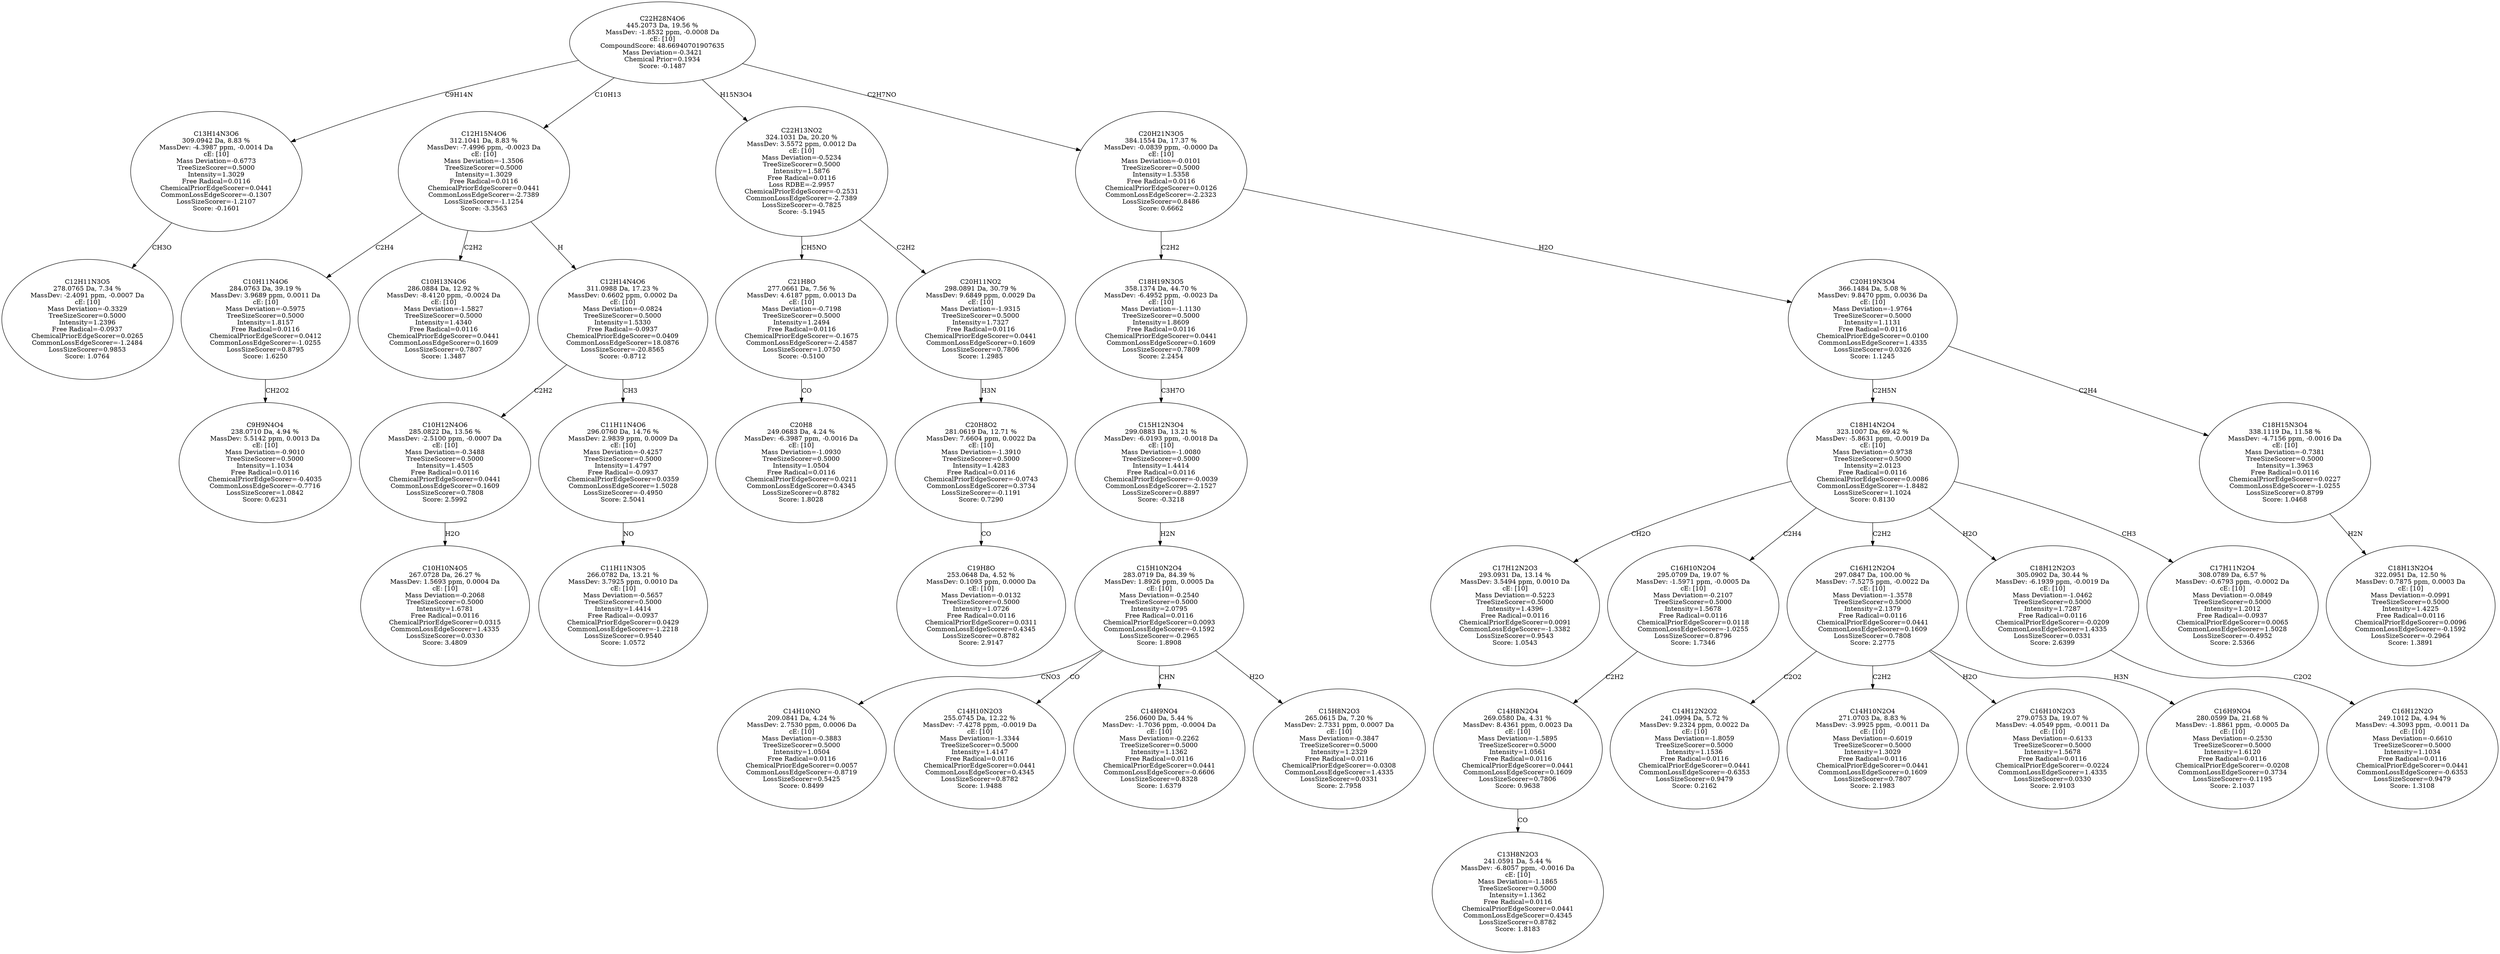 strict digraph {
v1 [label="C12H11N3O5\n278.0765 Da, 7.34 %\nMassDev: -2.4091 ppm, -0.0007 Da\ncE: [10]\nMass Deviation=-0.3329\nTreeSizeScorer=0.5000\nIntensity=1.2396\nFree Radical=-0.0937\nChemicalPriorEdgeScorer=0.0265\nCommonLossEdgeScorer=-1.2484\nLossSizeScorer=0.9853\nScore: 1.0764"];
v2 [label="C13H14N3O6\n309.0942 Da, 8.83 %\nMassDev: -4.3987 ppm, -0.0014 Da\ncE: [10]\nMass Deviation=-0.6773\nTreeSizeScorer=0.5000\nIntensity=1.3029\nFree Radical=0.0116\nChemicalPriorEdgeScorer=0.0441\nCommonLossEdgeScorer=-0.1307\nLossSizeScorer=-1.2107\nScore: -0.1601"];
v3 [label="C9H9N4O4\n238.0710 Da, 4.94 %\nMassDev: 5.5142 ppm, 0.0013 Da\ncE: [10]\nMass Deviation=-0.9010\nTreeSizeScorer=0.5000\nIntensity=1.1034\nFree Radical=0.0116\nChemicalPriorEdgeScorer=-0.4035\nCommonLossEdgeScorer=-0.7716\nLossSizeScorer=1.0842\nScore: 0.6231"];
v4 [label="C10H11N4O6\n284.0763 Da, 39.19 %\nMassDev: 3.9689 ppm, 0.0011 Da\ncE: [10]\nMass Deviation=-0.5975\nTreeSizeScorer=0.5000\nIntensity=1.8157\nFree Radical=0.0116\nChemicalPriorEdgeScorer=0.0412\nCommonLossEdgeScorer=-1.0255\nLossSizeScorer=0.8795\nScore: 1.6250"];
v5 [label="C10H13N4O6\n286.0884 Da, 12.92 %\nMassDev: -8.4120 ppm, -0.0024 Da\ncE: [10]\nMass Deviation=-1.5827\nTreeSizeScorer=0.5000\nIntensity=1.4340\nFree Radical=0.0116\nChemicalPriorEdgeScorer=0.0441\nCommonLossEdgeScorer=0.1609\nLossSizeScorer=0.7807\nScore: 1.3487"];
v6 [label="C10H10N4O5\n267.0728 Da, 26.27 %\nMassDev: 1.5693 ppm, 0.0004 Da\ncE: [10]\nMass Deviation=-0.2068\nTreeSizeScorer=0.5000\nIntensity=1.6781\nFree Radical=0.0116\nChemicalPriorEdgeScorer=0.0315\nCommonLossEdgeScorer=1.4335\nLossSizeScorer=0.0330\nScore: 3.4809"];
v7 [label="C10H12N4O6\n285.0822 Da, 13.56 %\nMassDev: -2.5100 ppm, -0.0007 Da\ncE: [10]\nMass Deviation=-0.3488\nTreeSizeScorer=0.5000\nIntensity=1.4505\nFree Radical=0.0116\nChemicalPriorEdgeScorer=0.0441\nCommonLossEdgeScorer=0.1609\nLossSizeScorer=0.7808\nScore: 2.5992"];
v8 [label="C11H11N3O5\n266.0782 Da, 13.21 %\nMassDev: 3.7925 ppm, 0.0010 Da\ncE: [10]\nMass Deviation=-0.5657\nTreeSizeScorer=0.5000\nIntensity=1.4414\nFree Radical=-0.0937\nChemicalPriorEdgeScorer=0.0429\nCommonLossEdgeScorer=-1.2218\nLossSizeScorer=0.9540\nScore: 1.0572"];
v9 [label="C11H11N4O6\n296.0760 Da, 14.76 %\nMassDev: 2.9839 ppm, 0.0009 Da\ncE: [10]\nMass Deviation=-0.4257\nTreeSizeScorer=0.5000\nIntensity=1.4797\nFree Radical=-0.0937\nChemicalPriorEdgeScorer=0.0359\nCommonLossEdgeScorer=1.5028\nLossSizeScorer=-0.4950\nScore: 2.5041"];
v10 [label="C12H14N4O6\n311.0988 Da, 17.23 %\nMassDev: 0.6602 ppm, 0.0002 Da\ncE: [10]\nMass Deviation=-0.0824\nTreeSizeScorer=0.5000\nIntensity=1.5330\nFree Radical=-0.0937\nChemicalPriorEdgeScorer=0.0409\nCommonLossEdgeScorer=18.0876\nLossSizeScorer=-20.8565\nScore: -0.8712"];
v11 [label="C12H15N4O6\n312.1041 Da, 8.83 %\nMassDev: -7.4996 ppm, -0.0023 Da\ncE: [10]\nMass Deviation=-1.3506\nTreeSizeScorer=0.5000\nIntensity=1.3029\nFree Radical=0.0116\nChemicalPriorEdgeScorer=0.0441\nCommonLossEdgeScorer=-2.7389\nLossSizeScorer=-1.1254\nScore: -3.3563"];
v12 [label="C20H8\n249.0683 Da, 4.24 %\nMassDev: -6.3987 ppm, -0.0016 Da\ncE: [10]\nMass Deviation=-1.0930\nTreeSizeScorer=0.5000\nIntensity=1.0504\nFree Radical=0.0116\nChemicalPriorEdgeScorer=0.0211\nCommonLossEdgeScorer=0.4345\nLossSizeScorer=0.8782\nScore: 1.8028"];
v13 [label="C21H8O\n277.0661 Da, 7.56 %\nMassDev: 4.6187 ppm, 0.0013 Da\ncE: [10]\nMass Deviation=-0.7198\nTreeSizeScorer=0.5000\nIntensity=1.2494\nFree Radical=0.0116\nChemicalPriorEdgeScorer=-0.1675\nCommonLossEdgeScorer=-2.4587\nLossSizeScorer=1.0750\nScore: -0.5100"];
v14 [label="C19H8O\n253.0648 Da, 4.52 %\nMassDev: 0.1093 ppm, 0.0000 Da\ncE: [10]\nMass Deviation=-0.0132\nTreeSizeScorer=0.5000\nIntensity=1.0726\nFree Radical=0.0116\nChemicalPriorEdgeScorer=0.0311\nCommonLossEdgeScorer=0.4345\nLossSizeScorer=0.8782\nScore: 2.9147"];
v15 [label="C20H8O2\n281.0619 Da, 12.71 %\nMassDev: 7.6604 ppm, 0.0022 Da\ncE: [10]\nMass Deviation=-1.3910\nTreeSizeScorer=0.5000\nIntensity=1.4283\nFree Radical=0.0116\nChemicalPriorEdgeScorer=-0.0743\nCommonLossEdgeScorer=0.3734\nLossSizeScorer=-0.1191\nScore: 0.7290"];
v16 [label="C20H11NO2\n298.0891 Da, 30.79 %\nMassDev: 9.6849 ppm, 0.0029 Da\ncE: [10]\nMass Deviation=-1.9315\nTreeSizeScorer=0.5000\nIntensity=1.7327\nFree Radical=0.0116\nChemicalPriorEdgeScorer=0.0441\nCommonLossEdgeScorer=0.1609\nLossSizeScorer=0.7806\nScore: 1.2985"];
v17 [label="C22H13NO2\n324.1031 Da, 20.20 %\nMassDev: 3.5572 ppm, 0.0012 Da\ncE: [10]\nMass Deviation=-0.5234\nTreeSizeScorer=0.5000\nIntensity=1.5876\nFree Radical=0.0116\nLoss RDBE=-2.9957\nChemicalPriorEdgeScorer=-0.2531\nCommonLossEdgeScorer=-2.7389\nLossSizeScorer=-0.7825\nScore: -5.1945"];
v18 [label="C14H10NO\n209.0841 Da, 4.24 %\nMassDev: 2.7530 ppm, 0.0006 Da\ncE: [10]\nMass Deviation=-0.3883\nTreeSizeScorer=0.5000\nIntensity=1.0504\nFree Radical=0.0116\nChemicalPriorEdgeScorer=0.0057\nCommonLossEdgeScorer=-0.8719\nLossSizeScorer=0.5425\nScore: 0.8499"];
v19 [label="C14H10N2O3\n255.0745 Da, 12.22 %\nMassDev: -7.4278 ppm, -0.0019 Da\ncE: [10]\nMass Deviation=-1.3344\nTreeSizeScorer=0.5000\nIntensity=1.4147\nFree Radical=0.0116\nChemicalPriorEdgeScorer=0.0441\nCommonLossEdgeScorer=0.4345\nLossSizeScorer=0.8782\nScore: 1.9488"];
v20 [label="C14H9NO4\n256.0600 Da, 5.44 %\nMassDev: -1.7036 ppm, -0.0004 Da\ncE: [10]\nMass Deviation=-0.2262\nTreeSizeScorer=0.5000\nIntensity=1.1362\nFree Radical=0.0116\nChemicalPriorEdgeScorer=0.0441\nCommonLossEdgeScorer=-0.6606\nLossSizeScorer=0.8328\nScore: 1.6379"];
v21 [label="C15H8N2O3\n265.0615 Da, 7.20 %\nMassDev: 2.7331 ppm, 0.0007 Da\ncE: [10]\nMass Deviation=-0.3847\nTreeSizeScorer=0.5000\nIntensity=1.2329\nFree Radical=0.0116\nChemicalPriorEdgeScorer=-0.0308\nCommonLossEdgeScorer=1.4335\nLossSizeScorer=0.0331\nScore: 2.7958"];
v22 [label="C15H10N2O4\n283.0719 Da, 84.39 %\nMassDev: 1.8926 ppm, 0.0005 Da\ncE: [10]\nMass Deviation=-0.2540\nTreeSizeScorer=0.5000\nIntensity=2.0795\nFree Radical=0.0116\nChemicalPriorEdgeScorer=0.0093\nCommonLossEdgeScorer=-0.1592\nLossSizeScorer=-0.2965\nScore: 1.8908"];
v23 [label="C15H12N3O4\n299.0883 Da, 13.21 %\nMassDev: -6.0193 ppm, -0.0018 Da\ncE: [10]\nMass Deviation=-1.0080\nTreeSizeScorer=0.5000\nIntensity=1.4414\nFree Radical=0.0116\nChemicalPriorEdgeScorer=-0.0039\nCommonLossEdgeScorer=-2.1527\nLossSizeScorer=0.8897\nScore: -0.3218"];
v24 [label="C18H19N3O5\n358.1374 Da, 44.70 %\nMassDev: -6.4952 ppm, -0.0023 Da\ncE: [10]\nMass Deviation=-1.1130\nTreeSizeScorer=0.5000\nIntensity=1.8609\nFree Radical=0.0116\nChemicalPriorEdgeScorer=0.0441\nCommonLossEdgeScorer=0.1609\nLossSizeScorer=0.7809\nScore: 2.2454"];
v25 [label="C17H12N2O3\n293.0931 Da, 13.14 %\nMassDev: 3.5494 ppm, 0.0010 Da\ncE: [10]\nMass Deviation=-0.5223\nTreeSizeScorer=0.5000\nIntensity=1.4396\nFree Radical=0.0116\nChemicalPriorEdgeScorer=0.0091\nCommonLossEdgeScorer=-1.3382\nLossSizeScorer=0.9543\nScore: 1.0543"];
v26 [label="C13H8N2O3\n241.0591 Da, 5.44 %\nMassDev: -6.8057 ppm, -0.0016 Da\ncE: [10]\nMass Deviation=-1.1865\nTreeSizeScorer=0.5000\nIntensity=1.1362\nFree Radical=0.0116\nChemicalPriorEdgeScorer=0.0441\nCommonLossEdgeScorer=0.4345\nLossSizeScorer=0.8782\nScore: 1.8183"];
v27 [label="C14H8N2O4\n269.0580 Da, 4.31 %\nMassDev: 8.4361 ppm, 0.0023 Da\ncE: [10]\nMass Deviation=-1.5895\nTreeSizeScorer=0.5000\nIntensity=1.0561\nFree Radical=0.0116\nChemicalPriorEdgeScorer=0.0441\nCommonLossEdgeScorer=0.1609\nLossSizeScorer=0.7806\nScore: 0.9638"];
v28 [label="C16H10N2O4\n295.0709 Da, 19.07 %\nMassDev: -1.5971 ppm, -0.0005 Da\ncE: [10]\nMass Deviation=-0.2107\nTreeSizeScorer=0.5000\nIntensity=1.5678\nFree Radical=0.0116\nChemicalPriorEdgeScorer=0.0118\nCommonLossEdgeScorer=-1.0255\nLossSizeScorer=0.8796\nScore: 1.7346"];
v29 [label="C14H12N2O2\n241.0994 Da, 5.72 %\nMassDev: 9.2324 ppm, 0.0022 Da\ncE: [10]\nMass Deviation=-1.8059\nTreeSizeScorer=0.5000\nIntensity=1.1536\nFree Radical=0.0116\nChemicalPriorEdgeScorer=0.0441\nCommonLossEdgeScorer=-0.6353\nLossSizeScorer=0.9479\nScore: 0.2162"];
v30 [label="C14H10N2O4\n271.0703 Da, 8.83 %\nMassDev: -3.9925 ppm, -0.0011 Da\ncE: [10]\nMass Deviation=-0.6019\nTreeSizeScorer=0.5000\nIntensity=1.3029\nFree Radical=0.0116\nChemicalPriorEdgeScorer=0.0441\nCommonLossEdgeScorer=0.1609\nLossSizeScorer=0.7807\nScore: 2.1983"];
v31 [label="C16H10N2O3\n279.0753 Da, 19.07 %\nMassDev: -4.0549 ppm, -0.0011 Da\ncE: [10]\nMass Deviation=-0.6133\nTreeSizeScorer=0.5000\nIntensity=1.5678\nFree Radical=0.0116\nChemicalPriorEdgeScorer=-0.0224\nCommonLossEdgeScorer=1.4335\nLossSizeScorer=0.0330\nScore: 2.9103"];
v32 [label="C16H9NO4\n280.0599 Da, 21.68 %\nMassDev: -1.8861 ppm, -0.0005 Da\ncE: [10]\nMass Deviation=-0.2530\nTreeSizeScorer=0.5000\nIntensity=1.6120\nFree Radical=0.0116\nChemicalPriorEdgeScorer=-0.0208\nCommonLossEdgeScorer=0.3734\nLossSizeScorer=-0.1195\nScore: 2.1037"];
v33 [label="C16H12N2O4\n297.0847 Da, 100.00 %\nMassDev: -7.5275 ppm, -0.0022 Da\ncE: [10]\nMass Deviation=-1.3578\nTreeSizeScorer=0.5000\nIntensity=2.1379\nFree Radical=0.0116\nChemicalPriorEdgeScorer=0.0441\nCommonLossEdgeScorer=0.1609\nLossSizeScorer=0.7808\nScore: 2.2775"];
v34 [label="C16H12N2O\n249.1012 Da, 4.94 %\nMassDev: -4.3093 ppm, -0.0011 Da\ncE: [10]\nMass Deviation=-0.6610\nTreeSizeScorer=0.5000\nIntensity=1.1034\nFree Radical=0.0116\nChemicalPriorEdgeScorer=0.0441\nCommonLossEdgeScorer=-0.6353\nLossSizeScorer=0.9479\nScore: 1.3108"];
v35 [label="C18H12N2O3\n305.0902 Da, 30.44 %\nMassDev: -6.1939 ppm, -0.0019 Da\ncE: [10]\nMass Deviation=-1.0462\nTreeSizeScorer=0.5000\nIntensity=1.7287\nFree Radical=0.0116\nChemicalPriorEdgeScorer=-0.0209\nCommonLossEdgeScorer=1.4335\nLossSizeScorer=0.0331\nScore: 2.6399"];
v36 [label="C17H11N2O4\n308.0789 Da, 6.57 %\nMassDev: -0.6793 ppm, -0.0002 Da\ncE: [10]\nMass Deviation=-0.0849\nTreeSizeScorer=0.5000\nIntensity=1.2012\nFree Radical=-0.0937\nChemicalPriorEdgeScorer=0.0065\nCommonLossEdgeScorer=1.5028\nLossSizeScorer=-0.4952\nScore: 2.5366"];
v37 [label="C18H14N2O4\n323.1007 Da, 69.42 %\nMassDev: -5.8631 ppm, -0.0019 Da\ncE: [10]\nMass Deviation=-0.9738\nTreeSizeScorer=0.5000\nIntensity=2.0123\nFree Radical=0.0116\nChemicalPriorEdgeScorer=0.0086\nCommonLossEdgeScorer=-1.8482\nLossSizeScorer=1.1024\nScore: 0.8130"];
v38 [label="C18H13N2O4\n322.0951 Da, 12.50 %\nMassDev: 0.7875 ppm, 0.0003 Da\ncE: [10]\nMass Deviation=-0.0991\nTreeSizeScorer=0.5000\nIntensity=1.4225\nFree Radical=0.0116\nChemicalPriorEdgeScorer=0.0096\nCommonLossEdgeScorer=-0.1592\nLossSizeScorer=-0.2964\nScore: 1.3891"];
v39 [label="C18H15N3O4\n338.1119 Da, 11.58 %\nMassDev: -4.7156 ppm, -0.0016 Da\ncE: [10]\nMass Deviation=-0.7381\nTreeSizeScorer=0.5000\nIntensity=1.3963\nFree Radical=0.0116\nChemicalPriorEdgeScorer=0.0227\nCommonLossEdgeScorer=-1.0255\nLossSizeScorer=0.8799\nScore: 1.0468"];
v40 [label="C20H19N3O4\n366.1484 Da, 5.08 %\nMassDev: 9.8470 ppm, 0.0036 Da\ncE: [10]\nMass Deviation=-1.9764\nTreeSizeScorer=0.5000\nIntensity=1.1131\nFree Radical=0.0116\nChemicalPriorEdgeScorer=0.0100\nCommonLossEdgeScorer=1.4335\nLossSizeScorer=0.0326\nScore: 1.1245"];
v41 [label="C20H21N3O5\n384.1554 Da, 17.37 %\nMassDev: -0.0839 ppm, -0.0000 Da\ncE: [10]\nMass Deviation=-0.0101\nTreeSizeScorer=0.5000\nIntensity=1.5358\nFree Radical=0.0116\nChemicalPriorEdgeScorer=0.0126\nCommonLossEdgeScorer=-2.2323\nLossSizeScorer=0.8486\nScore: 0.6662"];
v42 [label="C22H28N4O6\n445.2073 Da, 19.56 %\nMassDev: -1.8532 ppm, -0.0008 Da\ncE: [10]\nCompoundScore: 48.66940701907635\nMass Deviation=-0.3421\nChemical Prior=0.1934\nScore: -0.1487"];
v2 -> v1 [label="CH3O"];
v42 -> v2 [label="C9H14N"];
v4 -> v3 [label="CH2O2"];
v11 -> v4 [label="C2H4"];
v11 -> v5 [label="C2H2"];
v7 -> v6 [label="H2O"];
v10 -> v7 [label="C2H2"];
v9 -> v8 [label="NO"];
v10 -> v9 [label="CH3"];
v11 -> v10 [label="H"];
v42 -> v11 [label="C10H13"];
v13 -> v12 [label="CO"];
v17 -> v13 [label="CH5NO"];
v15 -> v14 [label="CO"];
v16 -> v15 [label="H3N"];
v17 -> v16 [label="C2H2"];
v42 -> v17 [label="H15N3O4"];
v22 -> v18 [label="CNO3"];
v22 -> v19 [label="CO"];
v22 -> v20 [label="CHN"];
v22 -> v21 [label="H2O"];
v23 -> v22 [label="H2N"];
v24 -> v23 [label="C3H7O"];
v41 -> v24 [label="C2H2"];
v37 -> v25 [label="CH2O"];
v27 -> v26 [label="CO"];
v28 -> v27 [label="C2H2"];
v37 -> v28 [label="C2H4"];
v33 -> v29 [label="C2O2"];
v33 -> v30 [label="C2H2"];
v33 -> v31 [label="H2O"];
v33 -> v32 [label="H3N"];
v37 -> v33 [label="C2H2"];
v35 -> v34 [label="C2O2"];
v37 -> v35 [label="H2O"];
v37 -> v36 [label="CH3"];
v40 -> v37 [label="C2H5N"];
v39 -> v38 [label="H2N"];
v40 -> v39 [label="C2H4"];
v41 -> v40 [label="H2O"];
v42 -> v41 [label="C2H7NO"];
}